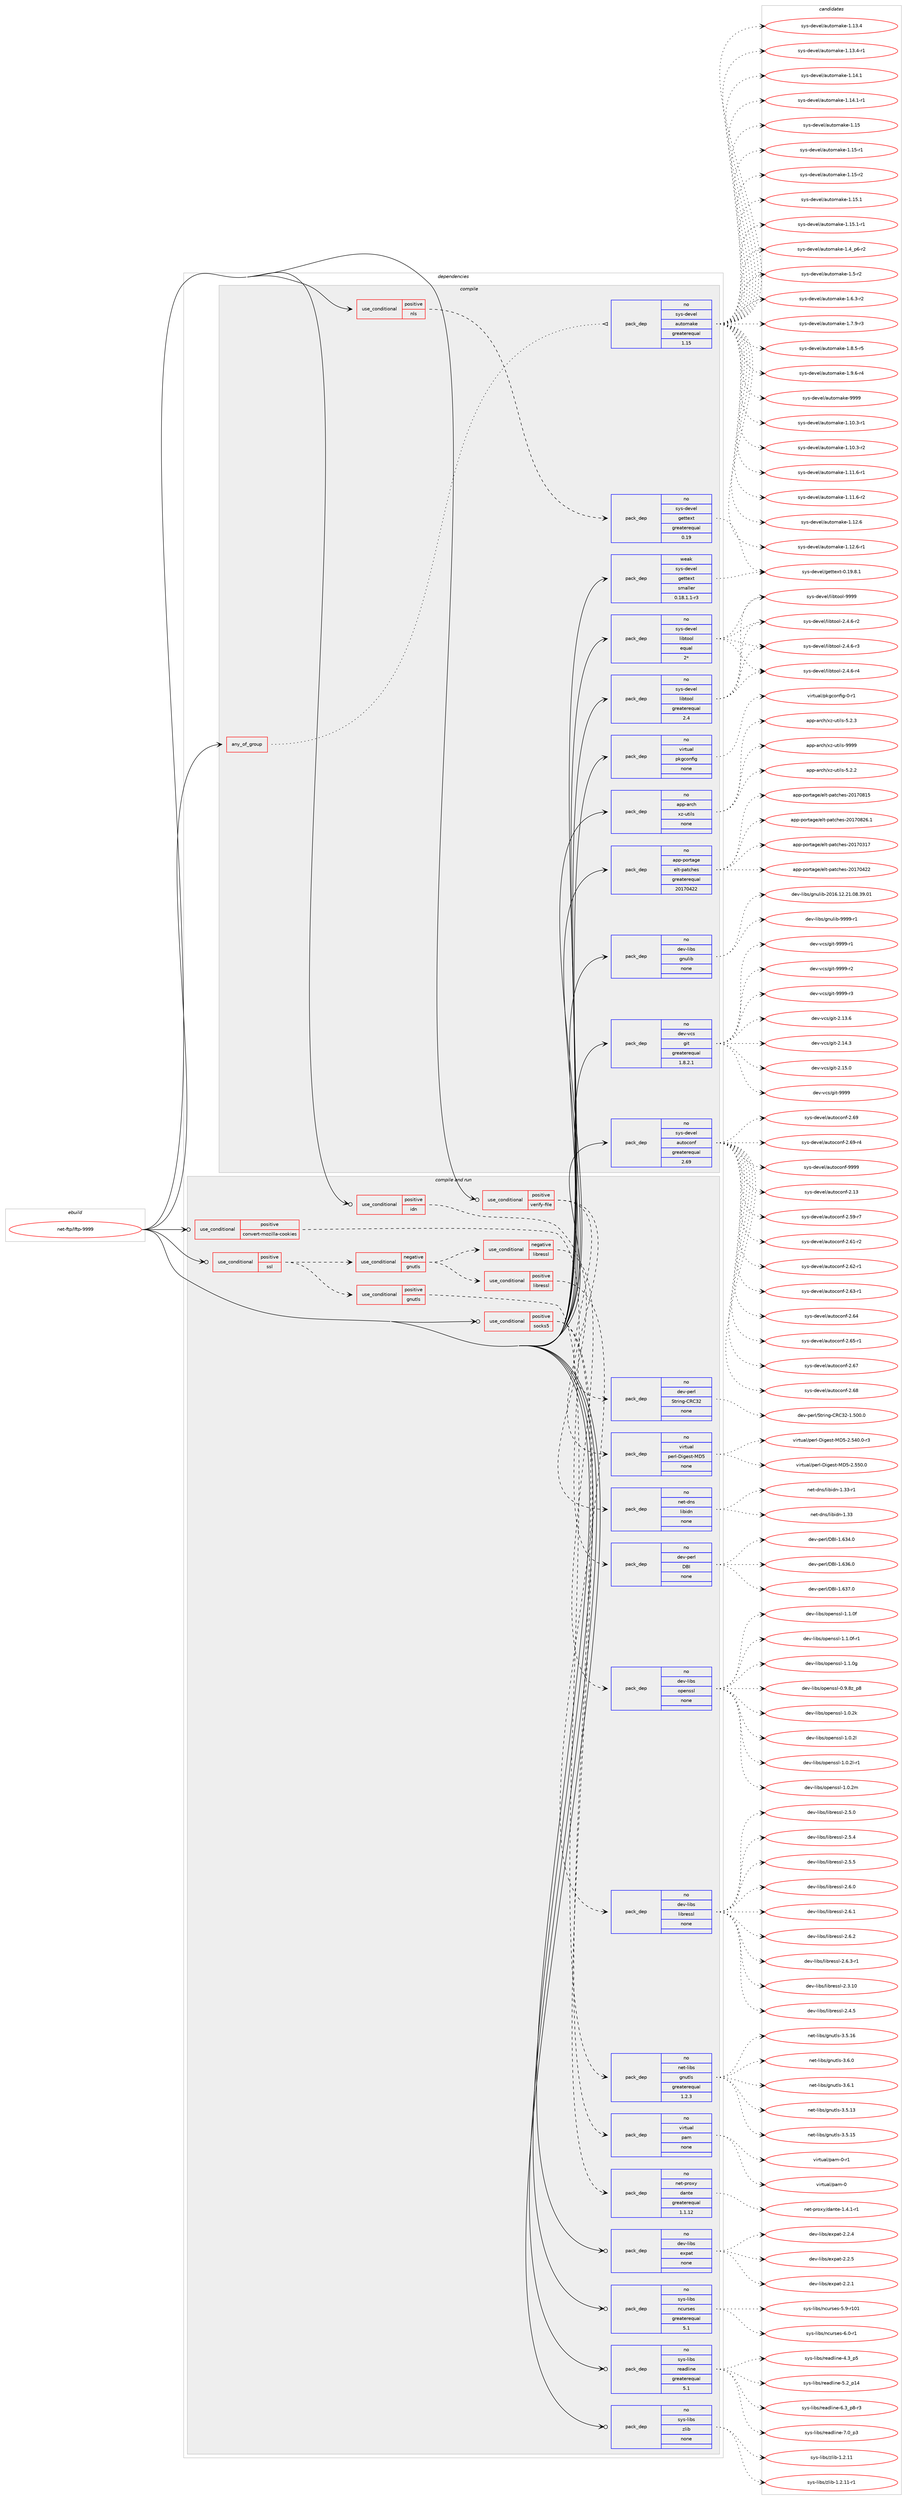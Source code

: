 digraph prolog {

# *************
# Graph options
# *************

newrank=true;
concentrate=true;
compound=true;
graph [rankdir=LR,fontname=Helvetica,fontsize=10,ranksep=1.5];#, ranksep=2.5, nodesep=0.2];
edge  [arrowhead=vee];
node  [fontname=Helvetica,fontsize=10];

# **********
# The ebuild
# **********

subgraph cluster_leftcol {
color=gray;
rank=same;
label=<<i>ebuild</i>>;
id [label="net-ftp/lftp-9999", color=red, width=4, href="../net-ftp/lftp-9999.svg"];
}

# ****************
# The dependencies
# ****************

subgraph cluster_midcol {
color=gray;
label=<<i>dependencies</i>>;
subgraph cluster_compile {
fillcolor="#eeeeee";
style=filled;
label=<<i>compile</i>>;
subgraph any6627 {
dependency411088 [label=<<TABLE BORDER="0" CELLBORDER="1" CELLSPACING="0" CELLPADDING="4"><TR><TD CELLPADDING="10">any_of_group</TD></TR></TABLE>>, shape=none, color=red];subgraph pack302581 {
dependency411089 [label=<<TABLE BORDER="0" CELLBORDER="1" CELLSPACING="0" CELLPADDING="4" WIDTH="220"><TR><TD ROWSPAN="6" CELLPADDING="30">pack_dep</TD></TR><TR><TD WIDTH="110">no</TD></TR><TR><TD>sys-devel</TD></TR><TR><TD>automake</TD></TR><TR><TD>greaterequal</TD></TR><TR><TD>1.15</TD></TR></TABLE>>, shape=none, color=blue];
}
dependency411088:e -> dependency411089:w [weight=20,style="dotted",arrowhead="oinv"];
}
id:e -> dependency411088:w [weight=20,style="solid",arrowhead="vee"];
subgraph cond101692 {
dependency411090 [label=<<TABLE BORDER="0" CELLBORDER="1" CELLSPACING="0" CELLPADDING="4"><TR><TD ROWSPAN="3" CELLPADDING="10">use_conditional</TD></TR><TR><TD>positive</TD></TR><TR><TD>nls</TD></TR></TABLE>>, shape=none, color=red];
subgraph pack302582 {
dependency411091 [label=<<TABLE BORDER="0" CELLBORDER="1" CELLSPACING="0" CELLPADDING="4" WIDTH="220"><TR><TD ROWSPAN="6" CELLPADDING="30">pack_dep</TD></TR><TR><TD WIDTH="110">no</TD></TR><TR><TD>sys-devel</TD></TR><TR><TD>gettext</TD></TR><TR><TD>greaterequal</TD></TR><TR><TD>0.19</TD></TR></TABLE>>, shape=none, color=blue];
}
dependency411090:e -> dependency411091:w [weight=20,style="dashed",arrowhead="vee"];
}
id:e -> dependency411090:w [weight=20,style="solid",arrowhead="vee"];
subgraph pack302583 {
dependency411092 [label=<<TABLE BORDER="0" CELLBORDER="1" CELLSPACING="0" CELLPADDING="4" WIDTH="220"><TR><TD ROWSPAN="6" CELLPADDING="30">pack_dep</TD></TR><TR><TD WIDTH="110">no</TD></TR><TR><TD>app-arch</TD></TR><TR><TD>xz-utils</TD></TR><TR><TD>none</TD></TR><TR><TD></TD></TR></TABLE>>, shape=none, color=blue];
}
id:e -> dependency411092:w [weight=20,style="solid",arrowhead="vee"];
subgraph pack302584 {
dependency411093 [label=<<TABLE BORDER="0" CELLBORDER="1" CELLSPACING="0" CELLPADDING="4" WIDTH="220"><TR><TD ROWSPAN="6" CELLPADDING="30">pack_dep</TD></TR><TR><TD WIDTH="110">no</TD></TR><TR><TD>app-portage</TD></TR><TR><TD>elt-patches</TD></TR><TR><TD>greaterequal</TD></TR><TR><TD>20170422</TD></TR></TABLE>>, shape=none, color=blue];
}
id:e -> dependency411093:w [weight=20,style="solid",arrowhead="vee"];
subgraph pack302585 {
dependency411094 [label=<<TABLE BORDER="0" CELLBORDER="1" CELLSPACING="0" CELLPADDING="4" WIDTH="220"><TR><TD ROWSPAN="6" CELLPADDING="30">pack_dep</TD></TR><TR><TD WIDTH="110">no</TD></TR><TR><TD>dev-libs</TD></TR><TR><TD>gnulib</TD></TR><TR><TD>none</TD></TR><TR><TD></TD></TR></TABLE>>, shape=none, color=blue];
}
id:e -> dependency411094:w [weight=20,style="solid",arrowhead="vee"];
subgraph pack302586 {
dependency411095 [label=<<TABLE BORDER="0" CELLBORDER="1" CELLSPACING="0" CELLPADDING="4" WIDTH="220"><TR><TD ROWSPAN="6" CELLPADDING="30">pack_dep</TD></TR><TR><TD WIDTH="110">no</TD></TR><TR><TD>dev-vcs</TD></TR><TR><TD>git</TD></TR><TR><TD>greaterequal</TD></TR><TR><TD>1.8.2.1</TD></TR></TABLE>>, shape=none, color=blue];
}
id:e -> dependency411095:w [weight=20,style="solid",arrowhead="vee"];
subgraph pack302587 {
dependency411096 [label=<<TABLE BORDER="0" CELLBORDER="1" CELLSPACING="0" CELLPADDING="4" WIDTH="220"><TR><TD ROWSPAN="6" CELLPADDING="30">pack_dep</TD></TR><TR><TD WIDTH="110">no</TD></TR><TR><TD>sys-devel</TD></TR><TR><TD>autoconf</TD></TR><TR><TD>greaterequal</TD></TR><TR><TD>2.69</TD></TR></TABLE>>, shape=none, color=blue];
}
id:e -> dependency411096:w [weight=20,style="solid",arrowhead="vee"];
subgraph pack302588 {
dependency411097 [label=<<TABLE BORDER="0" CELLBORDER="1" CELLSPACING="0" CELLPADDING="4" WIDTH="220"><TR><TD ROWSPAN="6" CELLPADDING="30">pack_dep</TD></TR><TR><TD WIDTH="110">no</TD></TR><TR><TD>sys-devel</TD></TR><TR><TD>libtool</TD></TR><TR><TD>equal</TD></TR><TR><TD>2*</TD></TR></TABLE>>, shape=none, color=blue];
}
id:e -> dependency411097:w [weight=20,style="solid",arrowhead="vee"];
subgraph pack302589 {
dependency411098 [label=<<TABLE BORDER="0" CELLBORDER="1" CELLSPACING="0" CELLPADDING="4" WIDTH="220"><TR><TD ROWSPAN="6" CELLPADDING="30">pack_dep</TD></TR><TR><TD WIDTH="110">no</TD></TR><TR><TD>sys-devel</TD></TR><TR><TD>libtool</TD></TR><TR><TD>greaterequal</TD></TR><TR><TD>2.4</TD></TR></TABLE>>, shape=none, color=blue];
}
id:e -> dependency411098:w [weight=20,style="solid",arrowhead="vee"];
subgraph pack302590 {
dependency411099 [label=<<TABLE BORDER="0" CELLBORDER="1" CELLSPACING="0" CELLPADDING="4" WIDTH="220"><TR><TD ROWSPAN="6" CELLPADDING="30">pack_dep</TD></TR><TR><TD WIDTH="110">no</TD></TR><TR><TD>virtual</TD></TR><TR><TD>pkgconfig</TD></TR><TR><TD>none</TD></TR><TR><TD></TD></TR></TABLE>>, shape=none, color=blue];
}
id:e -> dependency411099:w [weight=20,style="solid",arrowhead="vee"];
subgraph pack302591 {
dependency411100 [label=<<TABLE BORDER="0" CELLBORDER="1" CELLSPACING="0" CELLPADDING="4" WIDTH="220"><TR><TD ROWSPAN="6" CELLPADDING="30">pack_dep</TD></TR><TR><TD WIDTH="110">weak</TD></TR><TR><TD>sys-devel</TD></TR><TR><TD>gettext</TD></TR><TR><TD>smaller</TD></TR><TR><TD>0.18.1.1-r3</TD></TR></TABLE>>, shape=none, color=blue];
}
id:e -> dependency411100:w [weight=20,style="solid",arrowhead="vee"];
}
subgraph cluster_compileandrun {
fillcolor="#eeeeee";
style=filled;
label=<<i>compile and run</i>>;
subgraph cond101693 {
dependency411101 [label=<<TABLE BORDER="0" CELLBORDER="1" CELLSPACING="0" CELLPADDING="4"><TR><TD ROWSPAN="3" CELLPADDING="10">use_conditional</TD></TR><TR><TD>positive</TD></TR><TR><TD>convert-mozilla-cookies</TD></TR></TABLE>>, shape=none, color=red];
subgraph pack302592 {
dependency411102 [label=<<TABLE BORDER="0" CELLBORDER="1" CELLSPACING="0" CELLPADDING="4" WIDTH="220"><TR><TD ROWSPAN="6" CELLPADDING="30">pack_dep</TD></TR><TR><TD WIDTH="110">no</TD></TR><TR><TD>dev-perl</TD></TR><TR><TD>DBI</TD></TR><TR><TD>none</TD></TR><TR><TD></TD></TR></TABLE>>, shape=none, color=blue];
}
dependency411101:e -> dependency411102:w [weight=20,style="dashed",arrowhead="vee"];
}
id:e -> dependency411101:w [weight=20,style="solid",arrowhead="odotvee"];
subgraph cond101694 {
dependency411103 [label=<<TABLE BORDER="0" CELLBORDER="1" CELLSPACING="0" CELLPADDING="4"><TR><TD ROWSPAN="3" CELLPADDING="10">use_conditional</TD></TR><TR><TD>positive</TD></TR><TR><TD>idn</TD></TR></TABLE>>, shape=none, color=red];
subgraph pack302593 {
dependency411104 [label=<<TABLE BORDER="0" CELLBORDER="1" CELLSPACING="0" CELLPADDING="4" WIDTH="220"><TR><TD ROWSPAN="6" CELLPADDING="30">pack_dep</TD></TR><TR><TD WIDTH="110">no</TD></TR><TR><TD>net-dns</TD></TR><TR><TD>libidn</TD></TR><TR><TD>none</TD></TR><TR><TD></TD></TR></TABLE>>, shape=none, color=blue];
}
dependency411103:e -> dependency411104:w [weight=20,style="dashed",arrowhead="vee"];
}
id:e -> dependency411103:w [weight=20,style="solid",arrowhead="odotvee"];
subgraph cond101695 {
dependency411105 [label=<<TABLE BORDER="0" CELLBORDER="1" CELLSPACING="0" CELLPADDING="4"><TR><TD ROWSPAN="3" CELLPADDING="10">use_conditional</TD></TR><TR><TD>positive</TD></TR><TR><TD>socks5</TD></TR></TABLE>>, shape=none, color=red];
subgraph pack302594 {
dependency411106 [label=<<TABLE BORDER="0" CELLBORDER="1" CELLSPACING="0" CELLPADDING="4" WIDTH="220"><TR><TD ROWSPAN="6" CELLPADDING="30">pack_dep</TD></TR><TR><TD WIDTH="110">no</TD></TR><TR><TD>net-proxy</TD></TR><TR><TD>dante</TD></TR><TR><TD>greaterequal</TD></TR><TR><TD>1.1.12</TD></TR></TABLE>>, shape=none, color=blue];
}
dependency411105:e -> dependency411106:w [weight=20,style="dashed",arrowhead="vee"];
subgraph pack302595 {
dependency411107 [label=<<TABLE BORDER="0" CELLBORDER="1" CELLSPACING="0" CELLPADDING="4" WIDTH="220"><TR><TD ROWSPAN="6" CELLPADDING="30">pack_dep</TD></TR><TR><TD WIDTH="110">no</TD></TR><TR><TD>virtual</TD></TR><TR><TD>pam</TD></TR><TR><TD>none</TD></TR><TR><TD></TD></TR></TABLE>>, shape=none, color=blue];
}
dependency411105:e -> dependency411107:w [weight=20,style="dashed",arrowhead="vee"];
}
id:e -> dependency411105:w [weight=20,style="solid",arrowhead="odotvee"];
subgraph cond101696 {
dependency411108 [label=<<TABLE BORDER="0" CELLBORDER="1" CELLSPACING="0" CELLPADDING="4"><TR><TD ROWSPAN="3" CELLPADDING="10">use_conditional</TD></TR><TR><TD>positive</TD></TR><TR><TD>ssl</TD></TR></TABLE>>, shape=none, color=red];
subgraph cond101697 {
dependency411109 [label=<<TABLE BORDER="0" CELLBORDER="1" CELLSPACING="0" CELLPADDING="4"><TR><TD ROWSPAN="3" CELLPADDING="10">use_conditional</TD></TR><TR><TD>positive</TD></TR><TR><TD>gnutls</TD></TR></TABLE>>, shape=none, color=red];
subgraph pack302596 {
dependency411110 [label=<<TABLE BORDER="0" CELLBORDER="1" CELLSPACING="0" CELLPADDING="4" WIDTH="220"><TR><TD ROWSPAN="6" CELLPADDING="30">pack_dep</TD></TR><TR><TD WIDTH="110">no</TD></TR><TR><TD>net-libs</TD></TR><TR><TD>gnutls</TD></TR><TR><TD>greaterequal</TD></TR><TR><TD>1.2.3</TD></TR></TABLE>>, shape=none, color=blue];
}
dependency411109:e -> dependency411110:w [weight=20,style="dashed",arrowhead="vee"];
}
dependency411108:e -> dependency411109:w [weight=20,style="dashed",arrowhead="vee"];
subgraph cond101698 {
dependency411111 [label=<<TABLE BORDER="0" CELLBORDER="1" CELLSPACING="0" CELLPADDING="4"><TR><TD ROWSPAN="3" CELLPADDING="10">use_conditional</TD></TR><TR><TD>negative</TD></TR><TR><TD>gnutls</TD></TR></TABLE>>, shape=none, color=red];
subgraph cond101699 {
dependency411112 [label=<<TABLE BORDER="0" CELLBORDER="1" CELLSPACING="0" CELLPADDING="4"><TR><TD ROWSPAN="3" CELLPADDING="10">use_conditional</TD></TR><TR><TD>negative</TD></TR><TR><TD>libressl</TD></TR></TABLE>>, shape=none, color=red];
subgraph pack302597 {
dependency411113 [label=<<TABLE BORDER="0" CELLBORDER="1" CELLSPACING="0" CELLPADDING="4" WIDTH="220"><TR><TD ROWSPAN="6" CELLPADDING="30">pack_dep</TD></TR><TR><TD WIDTH="110">no</TD></TR><TR><TD>dev-libs</TD></TR><TR><TD>openssl</TD></TR><TR><TD>none</TD></TR><TR><TD></TD></TR></TABLE>>, shape=none, color=blue];
}
dependency411112:e -> dependency411113:w [weight=20,style="dashed",arrowhead="vee"];
}
dependency411111:e -> dependency411112:w [weight=20,style="dashed",arrowhead="vee"];
subgraph cond101700 {
dependency411114 [label=<<TABLE BORDER="0" CELLBORDER="1" CELLSPACING="0" CELLPADDING="4"><TR><TD ROWSPAN="3" CELLPADDING="10">use_conditional</TD></TR><TR><TD>positive</TD></TR><TR><TD>libressl</TD></TR></TABLE>>, shape=none, color=red];
subgraph pack302598 {
dependency411115 [label=<<TABLE BORDER="0" CELLBORDER="1" CELLSPACING="0" CELLPADDING="4" WIDTH="220"><TR><TD ROWSPAN="6" CELLPADDING="30">pack_dep</TD></TR><TR><TD WIDTH="110">no</TD></TR><TR><TD>dev-libs</TD></TR><TR><TD>libressl</TD></TR><TR><TD>none</TD></TR><TR><TD></TD></TR></TABLE>>, shape=none, color=blue];
}
dependency411114:e -> dependency411115:w [weight=20,style="dashed",arrowhead="vee"];
}
dependency411111:e -> dependency411114:w [weight=20,style="dashed",arrowhead="vee"];
}
dependency411108:e -> dependency411111:w [weight=20,style="dashed",arrowhead="vee"];
}
id:e -> dependency411108:w [weight=20,style="solid",arrowhead="odotvee"];
subgraph cond101701 {
dependency411116 [label=<<TABLE BORDER="0" CELLBORDER="1" CELLSPACING="0" CELLPADDING="4"><TR><TD ROWSPAN="3" CELLPADDING="10">use_conditional</TD></TR><TR><TD>positive</TD></TR><TR><TD>verify-file</TD></TR></TABLE>>, shape=none, color=red];
subgraph pack302599 {
dependency411117 [label=<<TABLE BORDER="0" CELLBORDER="1" CELLSPACING="0" CELLPADDING="4" WIDTH="220"><TR><TD ROWSPAN="6" CELLPADDING="30">pack_dep</TD></TR><TR><TD WIDTH="110">no</TD></TR><TR><TD>dev-perl</TD></TR><TR><TD>String-CRC32</TD></TR><TR><TD>none</TD></TR><TR><TD></TD></TR></TABLE>>, shape=none, color=blue];
}
dependency411116:e -> dependency411117:w [weight=20,style="dashed",arrowhead="vee"];
subgraph pack302600 {
dependency411118 [label=<<TABLE BORDER="0" CELLBORDER="1" CELLSPACING="0" CELLPADDING="4" WIDTH="220"><TR><TD ROWSPAN="6" CELLPADDING="30">pack_dep</TD></TR><TR><TD WIDTH="110">no</TD></TR><TR><TD>virtual</TD></TR><TR><TD>perl-Digest-MD5</TD></TR><TR><TD>none</TD></TR><TR><TD></TD></TR></TABLE>>, shape=none, color=blue];
}
dependency411116:e -> dependency411118:w [weight=20,style="dashed",arrowhead="vee"];
}
id:e -> dependency411116:w [weight=20,style="solid",arrowhead="odotvee"];
subgraph pack302601 {
dependency411119 [label=<<TABLE BORDER="0" CELLBORDER="1" CELLSPACING="0" CELLPADDING="4" WIDTH="220"><TR><TD ROWSPAN="6" CELLPADDING="30">pack_dep</TD></TR><TR><TD WIDTH="110">no</TD></TR><TR><TD>dev-libs</TD></TR><TR><TD>expat</TD></TR><TR><TD>none</TD></TR><TR><TD></TD></TR></TABLE>>, shape=none, color=blue];
}
id:e -> dependency411119:w [weight=20,style="solid",arrowhead="odotvee"];
subgraph pack302602 {
dependency411120 [label=<<TABLE BORDER="0" CELLBORDER="1" CELLSPACING="0" CELLPADDING="4" WIDTH="220"><TR><TD ROWSPAN="6" CELLPADDING="30">pack_dep</TD></TR><TR><TD WIDTH="110">no</TD></TR><TR><TD>sys-libs</TD></TR><TR><TD>ncurses</TD></TR><TR><TD>greaterequal</TD></TR><TR><TD>5.1</TD></TR></TABLE>>, shape=none, color=blue];
}
id:e -> dependency411120:w [weight=20,style="solid",arrowhead="odotvee"];
subgraph pack302603 {
dependency411121 [label=<<TABLE BORDER="0" CELLBORDER="1" CELLSPACING="0" CELLPADDING="4" WIDTH="220"><TR><TD ROWSPAN="6" CELLPADDING="30">pack_dep</TD></TR><TR><TD WIDTH="110">no</TD></TR><TR><TD>sys-libs</TD></TR><TR><TD>readline</TD></TR><TR><TD>greaterequal</TD></TR><TR><TD>5.1</TD></TR></TABLE>>, shape=none, color=blue];
}
id:e -> dependency411121:w [weight=20,style="solid",arrowhead="odotvee"];
subgraph pack302604 {
dependency411122 [label=<<TABLE BORDER="0" CELLBORDER="1" CELLSPACING="0" CELLPADDING="4" WIDTH="220"><TR><TD ROWSPAN="6" CELLPADDING="30">pack_dep</TD></TR><TR><TD WIDTH="110">no</TD></TR><TR><TD>sys-libs</TD></TR><TR><TD>zlib</TD></TR><TR><TD>none</TD></TR><TR><TD></TD></TR></TABLE>>, shape=none, color=blue];
}
id:e -> dependency411122:w [weight=20,style="solid",arrowhead="odotvee"];
}
subgraph cluster_run {
fillcolor="#eeeeee";
style=filled;
label=<<i>run</i>>;
}
}

# **************
# The candidates
# **************

subgraph cluster_choices {
rank=same;
color=gray;
label=<<i>candidates</i>>;

subgraph choice302581 {
color=black;
nodesep=1;
choice11512111545100101118101108479711711611110997107101454946494846514511449 [label="sys-devel/automake-1.10.3-r1", color=red, width=4,href="../sys-devel/automake-1.10.3-r1.svg"];
choice11512111545100101118101108479711711611110997107101454946494846514511450 [label="sys-devel/automake-1.10.3-r2", color=red, width=4,href="../sys-devel/automake-1.10.3-r2.svg"];
choice11512111545100101118101108479711711611110997107101454946494946544511449 [label="sys-devel/automake-1.11.6-r1", color=red, width=4,href="../sys-devel/automake-1.11.6-r1.svg"];
choice11512111545100101118101108479711711611110997107101454946494946544511450 [label="sys-devel/automake-1.11.6-r2", color=red, width=4,href="../sys-devel/automake-1.11.6-r2.svg"];
choice1151211154510010111810110847971171161111099710710145494649504654 [label="sys-devel/automake-1.12.6", color=red, width=4,href="../sys-devel/automake-1.12.6.svg"];
choice11512111545100101118101108479711711611110997107101454946495046544511449 [label="sys-devel/automake-1.12.6-r1", color=red, width=4,href="../sys-devel/automake-1.12.6-r1.svg"];
choice1151211154510010111810110847971171161111099710710145494649514652 [label="sys-devel/automake-1.13.4", color=red, width=4,href="../sys-devel/automake-1.13.4.svg"];
choice11512111545100101118101108479711711611110997107101454946495146524511449 [label="sys-devel/automake-1.13.4-r1", color=red, width=4,href="../sys-devel/automake-1.13.4-r1.svg"];
choice1151211154510010111810110847971171161111099710710145494649524649 [label="sys-devel/automake-1.14.1", color=red, width=4,href="../sys-devel/automake-1.14.1.svg"];
choice11512111545100101118101108479711711611110997107101454946495246494511449 [label="sys-devel/automake-1.14.1-r1", color=red, width=4,href="../sys-devel/automake-1.14.1-r1.svg"];
choice115121115451001011181011084797117116111109971071014549464953 [label="sys-devel/automake-1.15", color=red, width=4,href="../sys-devel/automake-1.15.svg"];
choice1151211154510010111810110847971171161111099710710145494649534511449 [label="sys-devel/automake-1.15-r1", color=red, width=4,href="../sys-devel/automake-1.15-r1.svg"];
choice1151211154510010111810110847971171161111099710710145494649534511450 [label="sys-devel/automake-1.15-r2", color=red, width=4,href="../sys-devel/automake-1.15-r2.svg"];
choice1151211154510010111810110847971171161111099710710145494649534649 [label="sys-devel/automake-1.15.1", color=red, width=4,href="../sys-devel/automake-1.15.1.svg"];
choice11512111545100101118101108479711711611110997107101454946495346494511449 [label="sys-devel/automake-1.15.1-r1", color=red, width=4,href="../sys-devel/automake-1.15.1-r1.svg"];
choice115121115451001011181011084797117116111109971071014549465295112544511450 [label="sys-devel/automake-1.4_p6-r2", color=red, width=4,href="../sys-devel/automake-1.4_p6-r2.svg"];
choice11512111545100101118101108479711711611110997107101454946534511450 [label="sys-devel/automake-1.5-r2", color=red, width=4,href="../sys-devel/automake-1.5-r2.svg"];
choice115121115451001011181011084797117116111109971071014549465446514511450 [label="sys-devel/automake-1.6.3-r2", color=red, width=4,href="../sys-devel/automake-1.6.3-r2.svg"];
choice115121115451001011181011084797117116111109971071014549465546574511451 [label="sys-devel/automake-1.7.9-r3", color=red, width=4,href="../sys-devel/automake-1.7.9-r3.svg"];
choice115121115451001011181011084797117116111109971071014549465646534511453 [label="sys-devel/automake-1.8.5-r5", color=red, width=4,href="../sys-devel/automake-1.8.5-r5.svg"];
choice115121115451001011181011084797117116111109971071014549465746544511452 [label="sys-devel/automake-1.9.6-r4", color=red, width=4,href="../sys-devel/automake-1.9.6-r4.svg"];
choice115121115451001011181011084797117116111109971071014557575757 [label="sys-devel/automake-9999", color=red, width=4,href="../sys-devel/automake-9999.svg"];
dependency411089:e -> choice11512111545100101118101108479711711611110997107101454946494846514511449:w [style=dotted,weight="100"];
dependency411089:e -> choice11512111545100101118101108479711711611110997107101454946494846514511450:w [style=dotted,weight="100"];
dependency411089:e -> choice11512111545100101118101108479711711611110997107101454946494946544511449:w [style=dotted,weight="100"];
dependency411089:e -> choice11512111545100101118101108479711711611110997107101454946494946544511450:w [style=dotted,weight="100"];
dependency411089:e -> choice1151211154510010111810110847971171161111099710710145494649504654:w [style=dotted,weight="100"];
dependency411089:e -> choice11512111545100101118101108479711711611110997107101454946495046544511449:w [style=dotted,weight="100"];
dependency411089:e -> choice1151211154510010111810110847971171161111099710710145494649514652:w [style=dotted,weight="100"];
dependency411089:e -> choice11512111545100101118101108479711711611110997107101454946495146524511449:w [style=dotted,weight="100"];
dependency411089:e -> choice1151211154510010111810110847971171161111099710710145494649524649:w [style=dotted,weight="100"];
dependency411089:e -> choice11512111545100101118101108479711711611110997107101454946495246494511449:w [style=dotted,weight="100"];
dependency411089:e -> choice115121115451001011181011084797117116111109971071014549464953:w [style=dotted,weight="100"];
dependency411089:e -> choice1151211154510010111810110847971171161111099710710145494649534511449:w [style=dotted,weight="100"];
dependency411089:e -> choice1151211154510010111810110847971171161111099710710145494649534511450:w [style=dotted,weight="100"];
dependency411089:e -> choice1151211154510010111810110847971171161111099710710145494649534649:w [style=dotted,weight="100"];
dependency411089:e -> choice11512111545100101118101108479711711611110997107101454946495346494511449:w [style=dotted,weight="100"];
dependency411089:e -> choice115121115451001011181011084797117116111109971071014549465295112544511450:w [style=dotted,weight="100"];
dependency411089:e -> choice11512111545100101118101108479711711611110997107101454946534511450:w [style=dotted,weight="100"];
dependency411089:e -> choice115121115451001011181011084797117116111109971071014549465446514511450:w [style=dotted,weight="100"];
dependency411089:e -> choice115121115451001011181011084797117116111109971071014549465546574511451:w [style=dotted,weight="100"];
dependency411089:e -> choice115121115451001011181011084797117116111109971071014549465646534511453:w [style=dotted,weight="100"];
dependency411089:e -> choice115121115451001011181011084797117116111109971071014549465746544511452:w [style=dotted,weight="100"];
dependency411089:e -> choice115121115451001011181011084797117116111109971071014557575757:w [style=dotted,weight="100"];
}
subgraph choice302582 {
color=black;
nodesep=1;
choice1151211154510010111810110847103101116116101120116454846495746564649 [label="sys-devel/gettext-0.19.8.1", color=red, width=4,href="../sys-devel/gettext-0.19.8.1.svg"];
dependency411091:e -> choice1151211154510010111810110847103101116116101120116454846495746564649:w [style=dotted,weight="100"];
}
subgraph choice302583 {
color=black;
nodesep=1;
choice971121124597114991044712012245117116105108115455346504650 [label="app-arch/xz-utils-5.2.2", color=red, width=4,href="../app-arch/xz-utils-5.2.2.svg"];
choice971121124597114991044712012245117116105108115455346504651 [label="app-arch/xz-utils-5.2.3", color=red, width=4,href="../app-arch/xz-utils-5.2.3.svg"];
choice9711211245971149910447120122451171161051081154557575757 [label="app-arch/xz-utils-9999", color=red, width=4,href="../app-arch/xz-utils-9999.svg"];
dependency411092:e -> choice971121124597114991044712012245117116105108115455346504650:w [style=dotted,weight="100"];
dependency411092:e -> choice971121124597114991044712012245117116105108115455346504651:w [style=dotted,weight="100"];
dependency411092:e -> choice9711211245971149910447120122451171161051081154557575757:w [style=dotted,weight="100"];
}
subgraph choice302584 {
color=black;
nodesep=1;
choice97112112451121111141169710310147101108116451129711699104101115455048495548514955 [label="app-portage/elt-patches-20170317", color=red, width=4,href="../app-portage/elt-patches-20170317.svg"];
choice97112112451121111141169710310147101108116451129711699104101115455048495548525050 [label="app-portage/elt-patches-20170422", color=red, width=4,href="../app-portage/elt-patches-20170422.svg"];
choice97112112451121111141169710310147101108116451129711699104101115455048495548564953 [label="app-portage/elt-patches-20170815", color=red, width=4,href="../app-portage/elt-patches-20170815.svg"];
choice971121124511211111411697103101471011081164511297116991041011154550484955485650544649 [label="app-portage/elt-patches-20170826.1", color=red, width=4,href="../app-portage/elt-patches-20170826.1.svg"];
dependency411093:e -> choice97112112451121111141169710310147101108116451129711699104101115455048495548514955:w [style=dotted,weight="100"];
dependency411093:e -> choice97112112451121111141169710310147101108116451129711699104101115455048495548525050:w [style=dotted,weight="100"];
dependency411093:e -> choice97112112451121111141169710310147101108116451129711699104101115455048495548564953:w [style=dotted,weight="100"];
dependency411093:e -> choice971121124511211111411697103101471011081164511297116991041011154550484955485650544649:w [style=dotted,weight="100"];
}
subgraph choice302585 {
color=black;
nodesep=1;
choice100101118451081059811547103110117108105984550484954464950465049464856465157464849 [label="dev-libs/gnulib-2016.12.21.08.39.01", color=red, width=4,href="../dev-libs/gnulib-2016.12.21.08.39.01.svg"];
choice1001011184510810598115471031101171081059845575757574511449 [label="dev-libs/gnulib-9999-r1", color=red, width=4,href="../dev-libs/gnulib-9999-r1.svg"];
dependency411094:e -> choice100101118451081059811547103110117108105984550484954464950465049464856465157464849:w [style=dotted,weight="100"];
dependency411094:e -> choice1001011184510810598115471031101171081059845575757574511449:w [style=dotted,weight="100"];
}
subgraph choice302586 {
color=black;
nodesep=1;
choice10010111845118991154710310511645504649514654 [label="dev-vcs/git-2.13.6", color=red, width=4,href="../dev-vcs/git-2.13.6.svg"];
choice10010111845118991154710310511645504649524651 [label="dev-vcs/git-2.14.3", color=red, width=4,href="../dev-vcs/git-2.14.3.svg"];
choice10010111845118991154710310511645504649534648 [label="dev-vcs/git-2.15.0", color=red, width=4,href="../dev-vcs/git-2.15.0.svg"];
choice1001011184511899115471031051164557575757 [label="dev-vcs/git-9999", color=red, width=4,href="../dev-vcs/git-9999.svg"];
choice10010111845118991154710310511645575757574511449 [label="dev-vcs/git-9999-r1", color=red, width=4,href="../dev-vcs/git-9999-r1.svg"];
choice10010111845118991154710310511645575757574511450 [label="dev-vcs/git-9999-r2", color=red, width=4,href="../dev-vcs/git-9999-r2.svg"];
choice10010111845118991154710310511645575757574511451 [label="dev-vcs/git-9999-r3", color=red, width=4,href="../dev-vcs/git-9999-r3.svg"];
dependency411095:e -> choice10010111845118991154710310511645504649514654:w [style=dotted,weight="100"];
dependency411095:e -> choice10010111845118991154710310511645504649524651:w [style=dotted,weight="100"];
dependency411095:e -> choice10010111845118991154710310511645504649534648:w [style=dotted,weight="100"];
dependency411095:e -> choice1001011184511899115471031051164557575757:w [style=dotted,weight="100"];
dependency411095:e -> choice10010111845118991154710310511645575757574511449:w [style=dotted,weight="100"];
dependency411095:e -> choice10010111845118991154710310511645575757574511450:w [style=dotted,weight="100"];
dependency411095:e -> choice10010111845118991154710310511645575757574511451:w [style=dotted,weight="100"];
}
subgraph choice302587 {
color=black;
nodesep=1;
choice115121115451001011181011084797117116111991111101024550464951 [label="sys-devel/autoconf-2.13", color=red, width=4,href="../sys-devel/autoconf-2.13.svg"];
choice1151211154510010111810110847971171161119911111010245504653574511455 [label="sys-devel/autoconf-2.59-r7", color=red, width=4,href="../sys-devel/autoconf-2.59-r7.svg"];
choice1151211154510010111810110847971171161119911111010245504654494511450 [label="sys-devel/autoconf-2.61-r2", color=red, width=4,href="../sys-devel/autoconf-2.61-r2.svg"];
choice1151211154510010111810110847971171161119911111010245504654504511449 [label="sys-devel/autoconf-2.62-r1", color=red, width=4,href="../sys-devel/autoconf-2.62-r1.svg"];
choice1151211154510010111810110847971171161119911111010245504654514511449 [label="sys-devel/autoconf-2.63-r1", color=red, width=4,href="../sys-devel/autoconf-2.63-r1.svg"];
choice115121115451001011181011084797117116111991111101024550465452 [label="sys-devel/autoconf-2.64", color=red, width=4,href="../sys-devel/autoconf-2.64.svg"];
choice1151211154510010111810110847971171161119911111010245504654534511449 [label="sys-devel/autoconf-2.65-r1", color=red, width=4,href="../sys-devel/autoconf-2.65-r1.svg"];
choice115121115451001011181011084797117116111991111101024550465455 [label="sys-devel/autoconf-2.67", color=red, width=4,href="../sys-devel/autoconf-2.67.svg"];
choice115121115451001011181011084797117116111991111101024550465456 [label="sys-devel/autoconf-2.68", color=red, width=4,href="../sys-devel/autoconf-2.68.svg"];
choice115121115451001011181011084797117116111991111101024550465457 [label="sys-devel/autoconf-2.69", color=red, width=4,href="../sys-devel/autoconf-2.69.svg"];
choice1151211154510010111810110847971171161119911111010245504654574511452 [label="sys-devel/autoconf-2.69-r4", color=red, width=4,href="../sys-devel/autoconf-2.69-r4.svg"];
choice115121115451001011181011084797117116111991111101024557575757 [label="sys-devel/autoconf-9999", color=red, width=4,href="../sys-devel/autoconf-9999.svg"];
dependency411096:e -> choice115121115451001011181011084797117116111991111101024550464951:w [style=dotted,weight="100"];
dependency411096:e -> choice1151211154510010111810110847971171161119911111010245504653574511455:w [style=dotted,weight="100"];
dependency411096:e -> choice1151211154510010111810110847971171161119911111010245504654494511450:w [style=dotted,weight="100"];
dependency411096:e -> choice1151211154510010111810110847971171161119911111010245504654504511449:w [style=dotted,weight="100"];
dependency411096:e -> choice1151211154510010111810110847971171161119911111010245504654514511449:w [style=dotted,weight="100"];
dependency411096:e -> choice115121115451001011181011084797117116111991111101024550465452:w [style=dotted,weight="100"];
dependency411096:e -> choice1151211154510010111810110847971171161119911111010245504654534511449:w [style=dotted,weight="100"];
dependency411096:e -> choice115121115451001011181011084797117116111991111101024550465455:w [style=dotted,weight="100"];
dependency411096:e -> choice115121115451001011181011084797117116111991111101024550465456:w [style=dotted,weight="100"];
dependency411096:e -> choice115121115451001011181011084797117116111991111101024550465457:w [style=dotted,weight="100"];
dependency411096:e -> choice1151211154510010111810110847971171161119911111010245504654574511452:w [style=dotted,weight="100"];
dependency411096:e -> choice115121115451001011181011084797117116111991111101024557575757:w [style=dotted,weight="100"];
}
subgraph choice302588 {
color=black;
nodesep=1;
choice1151211154510010111810110847108105981161111111084550465246544511450 [label="sys-devel/libtool-2.4.6-r2", color=red, width=4,href="../sys-devel/libtool-2.4.6-r2.svg"];
choice1151211154510010111810110847108105981161111111084550465246544511451 [label="sys-devel/libtool-2.4.6-r3", color=red, width=4,href="../sys-devel/libtool-2.4.6-r3.svg"];
choice1151211154510010111810110847108105981161111111084550465246544511452 [label="sys-devel/libtool-2.4.6-r4", color=red, width=4,href="../sys-devel/libtool-2.4.6-r4.svg"];
choice1151211154510010111810110847108105981161111111084557575757 [label="sys-devel/libtool-9999", color=red, width=4,href="../sys-devel/libtool-9999.svg"];
dependency411097:e -> choice1151211154510010111810110847108105981161111111084550465246544511450:w [style=dotted,weight="100"];
dependency411097:e -> choice1151211154510010111810110847108105981161111111084550465246544511451:w [style=dotted,weight="100"];
dependency411097:e -> choice1151211154510010111810110847108105981161111111084550465246544511452:w [style=dotted,weight="100"];
dependency411097:e -> choice1151211154510010111810110847108105981161111111084557575757:w [style=dotted,weight="100"];
}
subgraph choice302589 {
color=black;
nodesep=1;
choice1151211154510010111810110847108105981161111111084550465246544511450 [label="sys-devel/libtool-2.4.6-r2", color=red, width=4,href="../sys-devel/libtool-2.4.6-r2.svg"];
choice1151211154510010111810110847108105981161111111084550465246544511451 [label="sys-devel/libtool-2.4.6-r3", color=red, width=4,href="../sys-devel/libtool-2.4.6-r3.svg"];
choice1151211154510010111810110847108105981161111111084550465246544511452 [label="sys-devel/libtool-2.4.6-r4", color=red, width=4,href="../sys-devel/libtool-2.4.6-r4.svg"];
choice1151211154510010111810110847108105981161111111084557575757 [label="sys-devel/libtool-9999", color=red, width=4,href="../sys-devel/libtool-9999.svg"];
dependency411098:e -> choice1151211154510010111810110847108105981161111111084550465246544511450:w [style=dotted,weight="100"];
dependency411098:e -> choice1151211154510010111810110847108105981161111111084550465246544511451:w [style=dotted,weight="100"];
dependency411098:e -> choice1151211154510010111810110847108105981161111111084550465246544511452:w [style=dotted,weight="100"];
dependency411098:e -> choice1151211154510010111810110847108105981161111111084557575757:w [style=dotted,weight="100"];
}
subgraph choice302590 {
color=black;
nodesep=1;
choice11810511411611797108471121071039911111010210510345484511449 [label="virtual/pkgconfig-0-r1", color=red, width=4,href="../virtual/pkgconfig-0-r1.svg"];
dependency411099:e -> choice11810511411611797108471121071039911111010210510345484511449:w [style=dotted,weight="100"];
}
subgraph choice302591 {
color=black;
nodesep=1;
choice1151211154510010111810110847103101116116101120116454846495746564649 [label="sys-devel/gettext-0.19.8.1", color=red, width=4,href="../sys-devel/gettext-0.19.8.1.svg"];
dependency411100:e -> choice1151211154510010111810110847103101116116101120116454846495746564649:w [style=dotted,weight="100"];
}
subgraph choice302592 {
color=black;
nodesep=1;
choice10010111845112101114108476866734549465451524648 [label="dev-perl/DBI-1.634.0", color=red, width=4,href="../dev-perl/DBI-1.634.0.svg"];
choice10010111845112101114108476866734549465451544648 [label="dev-perl/DBI-1.636.0", color=red, width=4,href="../dev-perl/DBI-1.636.0.svg"];
choice10010111845112101114108476866734549465451554648 [label="dev-perl/DBI-1.637.0", color=red, width=4,href="../dev-perl/DBI-1.637.0.svg"];
dependency411102:e -> choice10010111845112101114108476866734549465451524648:w [style=dotted,weight="100"];
dependency411102:e -> choice10010111845112101114108476866734549465451544648:w [style=dotted,weight="100"];
dependency411102:e -> choice10010111845112101114108476866734549465451554648:w [style=dotted,weight="100"];
}
subgraph choice302593 {
color=black;
nodesep=1;
choice1101011164510011011547108105981051001104549465151 [label="net-dns/libidn-1.33", color=red, width=4,href="../net-dns/libidn-1.33.svg"];
choice11010111645100110115471081059810510011045494651514511449 [label="net-dns/libidn-1.33-r1", color=red, width=4,href="../net-dns/libidn-1.33-r1.svg"];
dependency411104:e -> choice1101011164510011011547108105981051001104549465151:w [style=dotted,weight="100"];
dependency411104:e -> choice11010111645100110115471081059810510011045494651514511449:w [style=dotted,weight="100"];
}
subgraph choice302594 {
color=black;
nodesep=1;
choice1101011164511211411112012147100971101161014549465246494511449 [label="net-proxy/dante-1.4.1-r1", color=red, width=4,href="../net-proxy/dante-1.4.1-r1.svg"];
dependency411106:e -> choice1101011164511211411112012147100971101161014549465246494511449:w [style=dotted,weight="100"];
}
subgraph choice302595 {
color=black;
nodesep=1;
choice1181051141161179710847112971094548 [label="virtual/pam-0", color=red, width=4,href="../virtual/pam-0.svg"];
choice11810511411611797108471129710945484511449 [label="virtual/pam-0-r1", color=red, width=4,href="../virtual/pam-0-r1.svg"];
dependency411107:e -> choice1181051141161179710847112971094548:w [style=dotted,weight="100"];
dependency411107:e -> choice11810511411611797108471129710945484511449:w [style=dotted,weight="100"];
}
subgraph choice302596 {
color=black;
nodesep=1;
choice11010111645108105981154710311011711610811545514653464951 [label="net-libs/gnutls-3.5.13", color=red, width=4,href="../net-libs/gnutls-3.5.13.svg"];
choice11010111645108105981154710311011711610811545514653464953 [label="net-libs/gnutls-3.5.15", color=red, width=4,href="../net-libs/gnutls-3.5.15.svg"];
choice11010111645108105981154710311011711610811545514653464954 [label="net-libs/gnutls-3.5.16", color=red, width=4,href="../net-libs/gnutls-3.5.16.svg"];
choice110101116451081059811547103110117116108115455146544648 [label="net-libs/gnutls-3.6.0", color=red, width=4,href="../net-libs/gnutls-3.6.0.svg"];
choice110101116451081059811547103110117116108115455146544649 [label="net-libs/gnutls-3.6.1", color=red, width=4,href="../net-libs/gnutls-3.6.1.svg"];
dependency411110:e -> choice11010111645108105981154710311011711610811545514653464951:w [style=dotted,weight="100"];
dependency411110:e -> choice11010111645108105981154710311011711610811545514653464953:w [style=dotted,weight="100"];
dependency411110:e -> choice11010111645108105981154710311011711610811545514653464954:w [style=dotted,weight="100"];
dependency411110:e -> choice110101116451081059811547103110117116108115455146544648:w [style=dotted,weight="100"];
dependency411110:e -> choice110101116451081059811547103110117116108115455146544649:w [style=dotted,weight="100"];
}
subgraph choice302597 {
color=black;
nodesep=1;
choice1001011184510810598115471111121011101151151084548465746561229511256 [label="dev-libs/openssl-0.9.8z_p8", color=red, width=4,href="../dev-libs/openssl-0.9.8z_p8.svg"];
choice100101118451081059811547111112101110115115108454946484650107 [label="dev-libs/openssl-1.0.2k", color=red, width=4,href="../dev-libs/openssl-1.0.2k.svg"];
choice100101118451081059811547111112101110115115108454946484650108 [label="dev-libs/openssl-1.0.2l", color=red, width=4,href="../dev-libs/openssl-1.0.2l.svg"];
choice1001011184510810598115471111121011101151151084549464846501084511449 [label="dev-libs/openssl-1.0.2l-r1", color=red, width=4,href="../dev-libs/openssl-1.0.2l-r1.svg"];
choice100101118451081059811547111112101110115115108454946484650109 [label="dev-libs/openssl-1.0.2m", color=red, width=4,href="../dev-libs/openssl-1.0.2m.svg"];
choice100101118451081059811547111112101110115115108454946494648102 [label="dev-libs/openssl-1.1.0f", color=red, width=4,href="../dev-libs/openssl-1.1.0f.svg"];
choice1001011184510810598115471111121011101151151084549464946481024511449 [label="dev-libs/openssl-1.1.0f-r1", color=red, width=4,href="../dev-libs/openssl-1.1.0f-r1.svg"];
choice100101118451081059811547111112101110115115108454946494648103 [label="dev-libs/openssl-1.1.0g", color=red, width=4,href="../dev-libs/openssl-1.1.0g.svg"];
dependency411113:e -> choice1001011184510810598115471111121011101151151084548465746561229511256:w [style=dotted,weight="100"];
dependency411113:e -> choice100101118451081059811547111112101110115115108454946484650107:w [style=dotted,weight="100"];
dependency411113:e -> choice100101118451081059811547111112101110115115108454946484650108:w [style=dotted,weight="100"];
dependency411113:e -> choice1001011184510810598115471111121011101151151084549464846501084511449:w [style=dotted,weight="100"];
dependency411113:e -> choice100101118451081059811547111112101110115115108454946484650109:w [style=dotted,weight="100"];
dependency411113:e -> choice100101118451081059811547111112101110115115108454946494648102:w [style=dotted,weight="100"];
dependency411113:e -> choice1001011184510810598115471111121011101151151084549464946481024511449:w [style=dotted,weight="100"];
dependency411113:e -> choice100101118451081059811547111112101110115115108454946494648103:w [style=dotted,weight="100"];
}
subgraph choice302598 {
color=black;
nodesep=1;
choice1001011184510810598115471081059811410111511510845504651464948 [label="dev-libs/libressl-2.3.10", color=red, width=4,href="../dev-libs/libressl-2.3.10.svg"];
choice10010111845108105981154710810598114101115115108455046524653 [label="dev-libs/libressl-2.4.5", color=red, width=4,href="../dev-libs/libressl-2.4.5.svg"];
choice10010111845108105981154710810598114101115115108455046534648 [label="dev-libs/libressl-2.5.0", color=red, width=4,href="../dev-libs/libressl-2.5.0.svg"];
choice10010111845108105981154710810598114101115115108455046534652 [label="dev-libs/libressl-2.5.4", color=red, width=4,href="../dev-libs/libressl-2.5.4.svg"];
choice10010111845108105981154710810598114101115115108455046534653 [label="dev-libs/libressl-2.5.5", color=red, width=4,href="../dev-libs/libressl-2.5.5.svg"];
choice10010111845108105981154710810598114101115115108455046544648 [label="dev-libs/libressl-2.6.0", color=red, width=4,href="../dev-libs/libressl-2.6.0.svg"];
choice10010111845108105981154710810598114101115115108455046544649 [label="dev-libs/libressl-2.6.1", color=red, width=4,href="../dev-libs/libressl-2.6.1.svg"];
choice10010111845108105981154710810598114101115115108455046544650 [label="dev-libs/libressl-2.6.2", color=red, width=4,href="../dev-libs/libressl-2.6.2.svg"];
choice100101118451081059811547108105981141011151151084550465446514511449 [label="dev-libs/libressl-2.6.3-r1", color=red, width=4,href="../dev-libs/libressl-2.6.3-r1.svg"];
dependency411115:e -> choice1001011184510810598115471081059811410111511510845504651464948:w [style=dotted,weight="100"];
dependency411115:e -> choice10010111845108105981154710810598114101115115108455046524653:w [style=dotted,weight="100"];
dependency411115:e -> choice10010111845108105981154710810598114101115115108455046534648:w [style=dotted,weight="100"];
dependency411115:e -> choice10010111845108105981154710810598114101115115108455046534652:w [style=dotted,weight="100"];
dependency411115:e -> choice10010111845108105981154710810598114101115115108455046534653:w [style=dotted,weight="100"];
dependency411115:e -> choice10010111845108105981154710810598114101115115108455046544648:w [style=dotted,weight="100"];
dependency411115:e -> choice10010111845108105981154710810598114101115115108455046544649:w [style=dotted,weight="100"];
dependency411115:e -> choice10010111845108105981154710810598114101115115108455046544650:w [style=dotted,weight="100"];
dependency411115:e -> choice100101118451081059811547108105981141011151151084550465446514511449:w [style=dotted,weight="100"];
}
subgraph choice302599 {
color=black;
nodesep=1;
choice1001011184511210111410847831161141051101034567826751504549465348484648 [label="dev-perl/String-CRC32-1.500.0", color=red, width=4,href="../dev-perl/String-CRC32-1.500.0.svg"];
dependency411117:e -> choice1001011184511210111410847831161141051101034567826751504549465348484648:w [style=dotted,weight="100"];
}
subgraph choice302600 {
color=black;
nodesep=1;
choice118105114116117971084711210111410845681051031011151164577685345504653524846484511451 [label="virtual/perl-Digest-MD5-2.540.0-r3", color=red, width=4,href="../virtual/perl-Digest-MD5-2.540.0-r3.svg"];
choice11810511411611797108471121011141084568105103101115116457768534550465353484648 [label="virtual/perl-Digest-MD5-2.550.0", color=red, width=4,href="../virtual/perl-Digest-MD5-2.550.0.svg"];
dependency411118:e -> choice118105114116117971084711210111410845681051031011151164577685345504653524846484511451:w [style=dotted,weight="100"];
dependency411118:e -> choice11810511411611797108471121011141084568105103101115116457768534550465353484648:w [style=dotted,weight="100"];
}
subgraph choice302601 {
color=black;
nodesep=1;
choice10010111845108105981154710112011297116455046504649 [label="dev-libs/expat-2.2.1", color=red, width=4,href="../dev-libs/expat-2.2.1.svg"];
choice10010111845108105981154710112011297116455046504652 [label="dev-libs/expat-2.2.4", color=red, width=4,href="../dev-libs/expat-2.2.4.svg"];
choice10010111845108105981154710112011297116455046504653 [label="dev-libs/expat-2.2.5", color=red, width=4,href="../dev-libs/expat-2.2.5.svg"];
dependency411119:e -> choice10010111845108105981154710112011297116455046504649:w [style=dotted,weight="100"];
dependency411119:e -> choice10010111845108105981154710112011297116455046504652:w [style=dotted,weight="100"];
dependency411119:e -> choice10010111845108105981154710112011297116455046504653:w [style=dotted,weight="100"];
}
subgraph choice302602 {
color=black;
nodesep=1;
choice115121115451081059811547110991171141151011154553465745114494849 [label="sys-libs/ncurses-5.9-r101", color=red, width=4,href="../sys-libs/ncurses-5.9-r101.svg"];
choice11512111545108105981154711099117114115101115455446484511449 [label="sys-libs/ncurses-6.0-r1", color=red, width=4,href="../sys-libs/ncurses-6.0-r1.svg"];
dependency411120:e -> choice115121115451081059811547110991171141151011154553465745114494849:w [style=dotted,weight="100"];
dependency411120:e -> choice11512111545108105981154711099117114115101115455446484511449:w [style=dotted,weight="100"];
}
subgraph choice302603 {
color=black;
nodesep=1;
choice11512111545108105981154711410197100108105110101455246519511253 [label="sys-libs/readline-4.3_p5", color=red, width=4,href="../sys-libs/readline-4.3_p5.svg"];
choice1151211154510810598115471141019710010810511010145534650951124952 [label="sys-libs/readline-5.2_p14", color=red, width=4,href="../sys-libs/readline-5.2_p14.svg"];
choice115121115451081059811547114101971001081051101014554465195112564511451 [label="sys-libs/readline-6.3_p8-r3", color=red, width=4,href="../sys-libs/readline-6.3_p8-r3.svg"];
choice11512111545108105981154711410197100108105110101455546489511251 [label="sys-libs/readline-7.0_p3", color=red, width=4,href="../sys-libs/readline-7.0_p3.svg"];
dependency411121:e -> choice11512111545108105981154711410197100108105110101455246519511253:w [style=dotted,weight="100"];
dependency411121:e -> choice1151211154510810598115471141019710010810511010145534650951124952:w [style=dotted,weight="100"];
dependency411121:e -> choice115121115451081059811547114101971001081051101014554465195112564511451:w [style=dotted,weight="100"];
dependency411121:e -> choice11512111545108105981154711410197100108105110101455546489511251:w [style=dotted,weight="100"];
}
subgraph choice302604 {
color=black;
nodesep=1;
choice1151211154510810598115471221081059845494650464949 [label="sys-libs/zlib-1.2.11", color=red, width=4,href="../sys-libs/zlib-1.2.11.svg"];
choice11512111545108105981154712210810598454946504649494511449 [label="sys-libs/zlib-1.2.11-r1", color=red, width=4,href="../sys-libs/zlib-1.2.11-r1.svg"];
dependency411122:e -> choice1151211154510810598115471221081059845494650464949:w [style=dotted,weight="100"];
dependency411122:e -> choice11512111545108105981154712210810598454946504649494511449:w [style=dotted,weight="100"];
}
}

}

